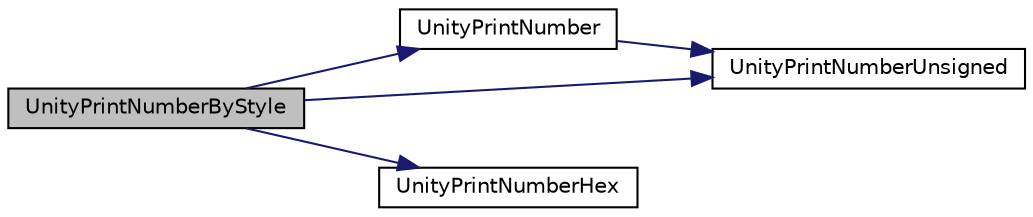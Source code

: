 digraph "UnityPrintNumberByStyle"
{
 // LATEX_PDF_SIZE
  edge [fontname="Helvetica",fontsize="10",labelfontname="Helvetica",labelfontsize="10"];
  node [fontname="Helvetica",fontsize="10",shape=record];
  rankdir="LR";
  Node1 [label="UnityPrintNumberByStyle",height=0.2,width=0.4,color="black", fillcolor="grey75", style="filled", fontcolor="black",tooltip=" "];
  Node1 -> Node2 [color="midnightblue",fontsize="10",style="solid",fontname="Helvetica"];
  Node2 [label="UnityPrintNumber",height=0.2,width=0.4,color="black", fillcolor="white", style="filled",URL="$df/dc8/a00122.html#a644211a214ab000dcabd5582c52e0313",tooltip=" "];
  Node2 -> Node3 [color="midnightblue",fontsize="10",style="solid",fontname="Helvetica"];
  Node3 [label="UnityPrintNumberUnsigned",height=0.2,width=0.4,color="black", fillcolor="white", style="filled",URL="$df/dc8/a00122.html#a3ef388786e9a8e769d13af2601b592dc",tooltip=" "];
  Node1 -> Node4 [color="midnightblue",fontsize="10",style="solid",fontname="Helvetica"];
  Node4 [label="UnityPrintNumberHex",height=0.2,width=0.4,color="black", fillcolor="white", style="filled",URL="$df/dc8/a00122.html#ab5636c2c3e2d5ff0d89461e2323aa469",tooltip=" "];
  Node1 -> Node3 [color="midnightblue",fontsize="10",style="solid",fontname="Helvetica"];
}
